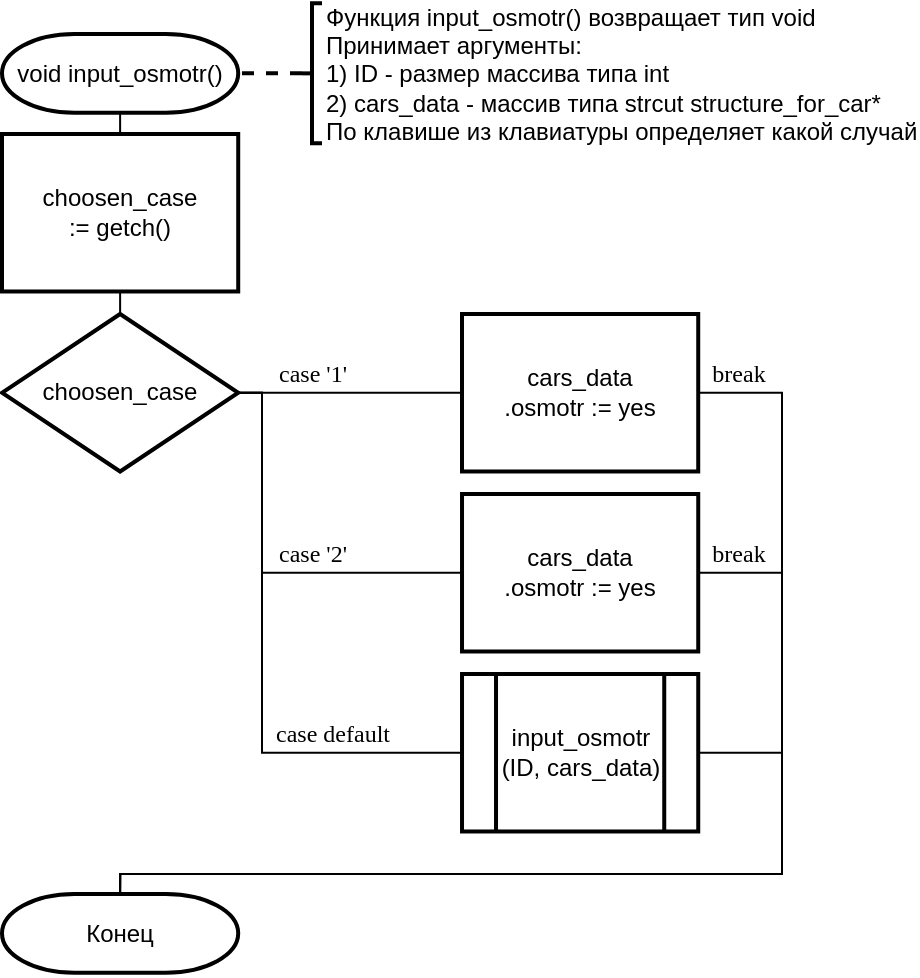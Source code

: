 <mxfile version="13.0.3" type="device"><diagram id="VViAz35sJ4rReh1wQX5T" name="Страница 1"><mxGraphModel dx="710" dy="412" grid="1" gridSize="10" guides="1" tooltips="1" connect="1" arrows="1" fold="1" page="1" pageScale="1" pageWidth="827" pageHeight="1169" math="0" shadow="0"><root><mxCell id="0"/><mxCell id="1" parent="0"/><mxCell id="gp4ilu2azDnlEtEXbgqc-32" style="edgeStyle=orthogonalEdgeStyle;rounded=0;orthogonalLoop=1;jettySize=auto;html=1;exitX=0.5;exitY=1;exitDx=0;exitDy=0;exitPerimeter=0;entryX=0.5;entryY=0;entryDx=0;entryDy=0;endArrow=none;endFill=0;" edge="1" parent="1" source="gp4ilu2azDnlEtEXbgqc-1" target="gp4ilu2azDnlEtEXbgqc-2"><mxGeometry relative="1" as="geometry"/></mxCell><mxCell id="gp4ilu2azDnlEtEXbgqc-1" value="void input_osmotr()" style="strokeWidth=2;html=1;shape=mxgraph.flowchart.terminator;whiteSpace=wrap;" vertex="1" parent="1"><mxGeometry x="80" y="40" width="118.11" height="39.37" as="geometry"/></mxCell><mxCell id="gp4ilu2azDnlEtEXbgqc-33" style="edgeStyle=orthogonalEdgeStyle;rounded=0;orthogonalLoop=1;jettySize=auto;html=1;exitX=0.5;exitY=1;exitDx=0;exitDy=0;entryX=0.5;entryY=0;entryDx=0;entryDy=0;entryPerimeter=0;endArrow=none;endFill=0;" edge="1" parent="1" source="gp4ilu2azDnlEtEXbgqc-2" target="gp4ilu2azDnlEtEXbgqc-3"><mxGeometry relative="1" as="geometry"/></mxCell><mxCell id="gp4ilu2azDnlEtEXbgqc-2" value="choosen_case&lt;br&gt;:= getch()" style="rounded=0;whiteSpace=wrap;html=1;absoluteArcSize=1;arcSize=14;strokeWidth=2;" vertex="1" parent="1"><mxGeometry x="80" y="90" width="118.11" height="78.74" as="geometry"/></mxCell><mxCell id="gp4ilu2azDnlEtEXbgqc-10" style="edgeStyle=orthogonalEdgeStyle;rounded=0;orthogonalLoop=1;jettySize=auto;html=1;exitX=1;exitY=0.5;exitDx=0;exitDy=0;exitPerimeter=0;entryX=0;entryY=0.5;entryDx=0;entryDy=0;endArrow=none;endFill=0;" edge="1" parent="1" source="gp4ilu2azDnlEtEXbgqc-3" target="gp4ilu2azDnlEtEXbgqc-7"><mxGeometry relative="1" as="geometry"/></mxCell><mxCell id="gp4ilu2azDnlEtEXbgqc-11" style="edgeStyle=orthogonalEdgeStyle;rounded=0;orthogonalLoop=1;jettySize=auto;html=1;exitX=1;exitY=0.5;exitDx=0;exitDy=0;exitPerimeter=0;entryX=0;entryY=0.5;entryDx=0;entryDy=0;endArrow=none;endFill=0;" edge="1" parent="1" source="gp4ilu2azDnlEtEXbgqc-3" target="gp4ilu2azDnlEtEXbgqc-8"><mxGeometry relative="1" as="geometry"><Array as="points"><mxPoint x="210" y="219"/><mxPoint x="210" y="309"/></Array></mxGeometry></mxCell><mxCell id="gp4ilu2azDnlEtEXbgqc-12" style="edgeStyle=orthogonalEdgeStyle;rounded=0;orthogonalLoop=1;jettySize=auto;html=1;exitX=1;exitY=0.5;exitDx=0;exitDy=0;exitPerimeter=0;entryX=0;entryY=0.5;entryDx=0;entryDy=0;endArrow=none;endFill=0;" edge="1" parent="1" source="gp4ilu2azDnlEtEXbgqc-3" target="gp4ilu2azDnlEtEXbgqc-6"><mxGeometry relative="1" as="geometry"><Array as="points"><mxPoint x="210" y="219"/><mxPoint x="210" y="399"/></Array></mxGeometry></mxCell><mxCell id="gp4ilu2azDnlEtEXbgqc-3" value="choosen_case" style="strokeWidth=2;html=1;shape=mxgraph.flowchart.decision;whiteSpace=wrap;rounded=0;" vertex="1" parent="1"><mxGeometry x="80" y="180" width="118.11" height="78.74" as="geometry"/></mxCell><mxCell id="gp4ilu2azDnlEtEXbgqc-6" value="input_osmotr&lt;br&gt;(ID, cars_data)" style="verticalLabelPosition=middle;verticalAlign=middle;html=1;shape=process;whiteSpace=wrap;rounded=0;size=0.14;arcSize=6;strokeWidth=2;labelPosition=center;align=center;" vertex="1" parent="1"><mxGeometry x="310.01" y="360" width="118.11" height="78.74" as="geometry"/></mxCell><mxCell id="gp4ilu2azDnlEtEXbgqc-7" value="&lt;span&gt;cars_data&lt;/span&gt;&lt;br&gt;&lt;span&gt;.osmotr := yes&lt;/span&gt;" style="rounded=0;whiteSpace=wrap;html=1;absoluteArcSize=1;arcSize=14;strokeWidth=2;" vertex="1" parent="1"><mxGeometry x="310.005" y="180.0" width="118.11" height="78.74" as="geometry"/></mxCell><mxCell id="gp4ilu2azDnlEtEXbgqc-8" value="&lt;span&gt;cars_data&lt;/span&gt;&lt;br&gt;&lt;span&gt;.osmotr := yes&lt;/span&gt;" style="rounded=0;whiteSpace=wrap;html=1;absoluteArcSize=1;arcSize=14;strokeWidth=2;" vertex="1" parent="1"><mxGeometry x="310.01" y="270" width="118.11" height="78.74" as="geometry"/></mxCell><mxCell id="gp4ilu2azDnlEtEXbgqc-29" style="edgeStyle=orthogonalEdgeStyle;rounded=0;orthogonalLoop=1;jettySize=auto;html=1;exitX=0.5;exitY=0;exitDx=0;exitDy=0;exitPerimeter=0;entryX=1;entryY=0.5;entryDx=0;entryDy=0;endArrow=none;endFill=0;" edge="1" parent="1" source="gp4ilu2azDnlEtEXbgqc-9" target="gp4ilu2azDnlEtEXbgqc-7"><mxGeometry relative="1" as="geometry"><Array as="points"><mxPoint x="139" y="460"/><mxPoint x="470" y="460"/><mxPoint x="470" y="219"/></Array></mxGeometry></mxCell><mxCell id="gp4ilu2azDnlEtEXbgqc-30" style="edgeStyle=orthogonalEdgeStyle;rounded=0;orthogonalLoop=1;jettySize=auto;html=1;exitX=0.5;exitY=0;exitDx=0;exitDy=0;exitPerimeter=0;entryX=1;entryY=0.5;entryDx=0;entryDy=0;endArrow=none;endFill=0;" edge="1" parent="1" source="gp4ilu2azDnlEtEXbgqc-9" target="gp4ilu2azDnlEtEXbgqc-8"><mxGeometry relative="1" as="geometry"><Array as="points"><mxPoint x="139" y="460"/><mxPoint x="470" y="460"/><mxPoint x="470" y="309"/></Array></mxGeometry></mxCell><mxCell id="gp4ilu2azDnlEtEXbgqc-31" style="edgeStyle=orthogonalEdgeStyle;rounded=0;orthogonalLoop=1;jettySize=auto;html=1;exitX=0.5;exitY=0;exitDx=0;exitDy=0;exitPerimeter=0;entryX=1;entryY=0.5;entryDx=0;entryDy=0;endArrow=none;endFill=0;" edge="1" parent="1" source="gp4ilu2azDnlEtEXbgqc-9" target="gp4ilu2azDnlEtEXbgqc-6"><mxGeometry relative="1" as="geometry"><Array as="points"><mxPoint x="139" y="460"/><mxPoint x="470" y="460"/><mxPoint x="470" y="399"/></Array></mxGeometry></mxCell><mxCell id="gp4ilu2azDnlEtEXbgqc-9" value="Конец" style="strokeWidth=2;html=1;shape=mxgraph.flowchart.terminator;whiteSpace=wrap;" vertex="1" parent="1"><mxGeometry x="80" y="470" width="118.11" height="39.37" as="geometry"/></mxCell><mxCell id="gp4ilu2azDnlEtEXbgqc-16" value="&lt;font face=&quot;Times New Roman&quot;&gt;case '1'&lt;/font&gt;" style="text;html=1;align=center;verticalAlign=middle;resizable=0;points=[];autosize=1;" vertex="1" parent="1"><mxGeometry x="210" y="200" width="50" height="20" as="geometry"/></mxCell><mxCell id="gp4ilu2azDnlEtEXbgqc-17" value="&lt;font face=&quot;Times New Roman&quot;&gt;case '2'&lt;/font&gt;" style="text;html=1;align=center;verticalAlign=middle;resizable=0;points=[];autosize=1;" vertex="1" parent="1"><mxGeometry x="210" y="290" width="50" height="20" as="geometry"/></mxCell><mxCell id="gp4ilu2azDnlEtEXbgqc-18" value="&lt;font face=&quot;Times New Roman&quot;&gt;case default&lt;/font&gt;" style="text;html=1;align=center;verticalAlign=middle;resizable=0;points=[];autosize=1;" vertex="1" parent="1"><mxGeometry x="210" y="380" width="70" height="20" as="geometry"/></mxCell><mxCell id="gp4ilu2azDnlEtEXbgqc-20" value="&lt;font face=&quot;Times New Roman&quot;&gt;break&lt;/font&gt;" style="text;html=1;align=center;verticalAlign=middle;resizable=0;points=[];autosize=1;" vertex="1" parent="1"><mxGeometry x="428.11" y="200" width="40" height="20" as="geometry"/></mxCell><mxCell id="gp4ilu2azDnlEtEXbgqc-22" value="&lt;font face=&quot;Times New Roman&quot;&gt;break&lt;/font&gt;" style="text;html=1;align=center;verticalAlign=middle;resizable=0;points=[];autosize=1;" vertex="1" parent="1"><mxGeometry x="428.12" y="290" width="40" height="20" as="geometry"/></mxCell><mxCell id="gp4ilu2azDnlEtEXbgqc-35" style="edgeStyle=orthogonalEdgeStyle;rounded=0;orthogonalLoop=1;jettySize=auto;html=1;exitX=0;exitY=0.5;exitDx=0;exitDy=0;exitPerimeter=0;entryX=1;entryY=0.5;entryDx=0;entryDy=0;entryPerimeter=0;endArrow=none;endFill=0;dashed=1;strokeWidth=2;" edge="1" parent="1" source="gp4ilu2azDnlEtEXbgqc-34" target="gp4ilu2azDnlEtEXbgqc-1"><mxGeometry relative="1" as="geometry"/></mxCell><mxCell id="gp4ilu2azDnlEtEXbgqc-34" value="Функция input_osmotr() возвращает тип void&lt;br&gt;Принимает аргументы:&lt;br&gt;1) ID - размер массива типа int&lt;br&gt;2) cars_data - массив типа strcut structure_for_car*&lt;br&gt;По клавише из клавиатуры определяет какой случай" style="strokeWidth=2;html=1;shape=mxgraph.flowchart.annotation_2;align=left;labelPosition=right;pointerEvents=1;rounded=0;" vertex="1" parent="1"><mxGeometry x="230" y="24.68" width="10" height="70" as="geometry"/></mxCell></root></mxGraphModel></diagram></mxfile>